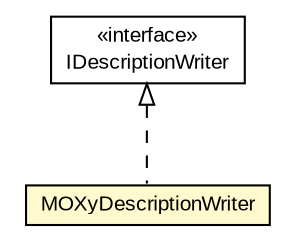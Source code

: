 #!/usr/local/bin/dot
#
# Class diagram 
# Generated by UMLGraph version R5_6-24-gf6e263 (http://www.umlgraph.org/)
#

digraph G {
	edge [fontname="arial",fontsize=10,labelfontname="arial",labelfontsize=10];
	node [fontname="arial",fontsize=10,shape=plaintext];
	nodesep=0.25;
	ranksep=0.5;
	// edu.arizona.biosemantics.semanticmarkup.markupelement.description.io.IDescriptionWriter
	c97989 [label=<<table title="edu.arizona.biosemantics.semanticmarkup.markupelement.description.io.IDescriptionWriter" border="0" cellborder="1" cellspacing="0" cellpadding="2" port="p" href="../IDescriptionWriter.html">
		<tr><td><table border="0" cellspacing="0" cellpadding="1">
<tr><td align="center" balign="center"> &#171;interface&#187; </td></tr>
<tr><td align="center" balign="center"> IDescriptionWriter </td></tr>
		</table></td></tr>
		</table>>, URL="../IDescriptionWriter.html", fontname="arial", fontcolor="black", fontsize=10.0];
	// edu.arizona.biosemantics.semanticmarkup.markupelement.description.io.lib.MOXyDescriptionWriter
	c97991 [label=<<table title="edu.arizona.biosemantics.semanticmarkup.markupelement.description.io.lib.MOXyDescriptionWriter" border="0" cellborder="1" cellspacing="0" cellpadding="2" port="p" bgcolor="lemonChiffon" href="./MOXyDescriptionWriter.html">
		<tr><td><table border="0" cellspacing="0" cellpadding="1">
<tr><td align="center" balign="center"> MOXyDescriptionWriter </td></tr>
		</table></td></tr>
		</table>>, URL="./MOXyDescriptionWriter.html", fontname="arial", fontcolor="black", fontsize=10.0];
	//edu.arizona.biosemantics.semanticmarkup.markupelement.description.io.lib.MOXyDescriptionWriter implements edu.arizona.biosemantics.semanticmarkup.markupelement.description.io.IDescriptionWriter
	c97989:p -> c97991:p [dir=back,arrowtail=empty,style=dashed];
}

